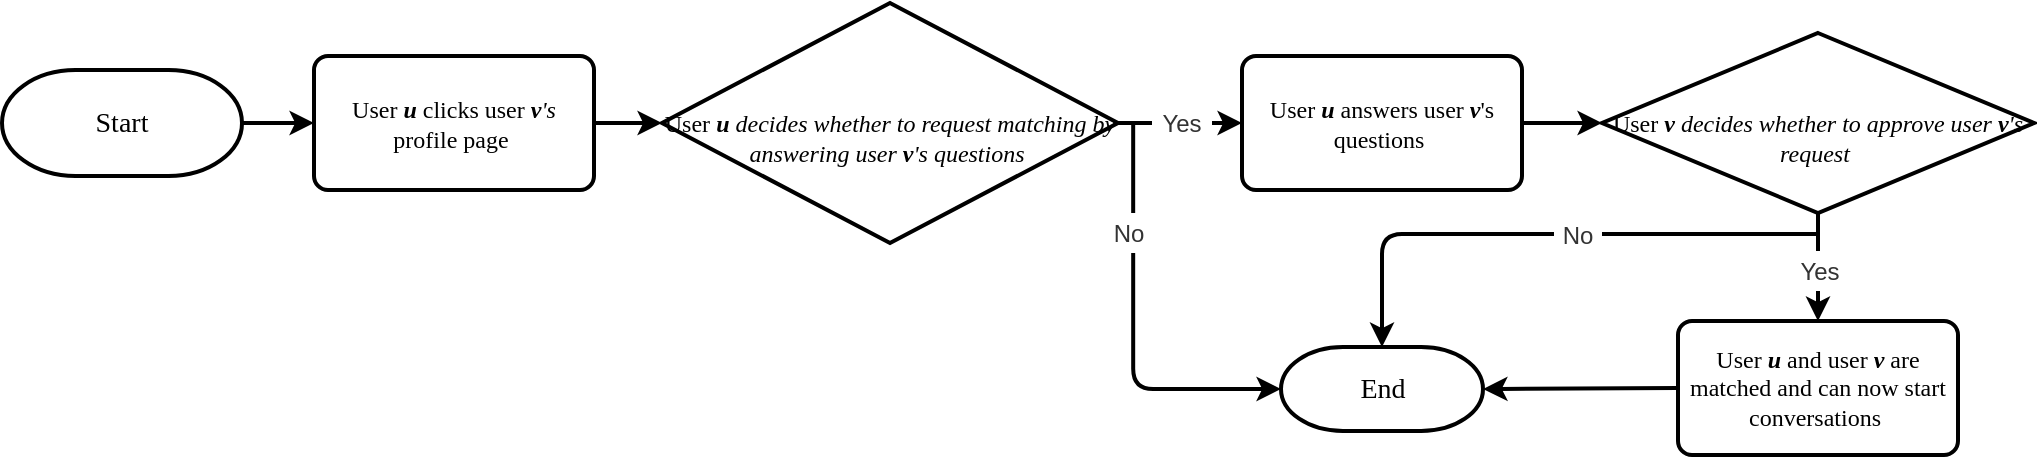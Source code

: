 <mxfile version="13.10.4" type="github">
  <diagram id="2JyxNNU_SRswKXaLaBT6" name="Page-1">
    <mxGraphModel dx="1206" dy="1129" grid="1" gridSize="10" guides="1" tooltips="1" connect="1" arrows="1" fold="1" page="1" pageScale="1" pageWidth="1100" pageHeight="850" math="0" shadow="0">
      <root>
        <mxCell id="0" />
        <mxCell id="1" parent="0" />
        <mxCell id="AbWWFxYWgRRFwNRDI_Oc-1" value="&lt;font style=&quot;font-size: 14px&quot; face=&quot;Georgia&quot;&gt;Start&lt;/font&gt;" style="strokeWidth=2;html=1;shape=mxgraph.flowchart.terminator;whiteSpace=wrap;" parent="1" vertex="1">
          <mxGeometry x="40" y="317" width="120" height="53" as="geometry" />
        </mxCell>
        <mxCell id="AbWWFxYWgRRFwNRDI_Oc-2" value="&lt;font face=&quot;Georgia&quot;&gt;User &lt;i&gt;&lt;b&gt;u&lt;/b&gt;&lt;/i&gt; clicks&amp;nbsp;&lt;/font&gt;&lt;span style=&quot;font-family: &amp;#34;georgia&amp;#34;&quot;&gt;user&amp;nbsp;&lt;/span&gt;&lt;i style=&quot;font-family: &amp;#34;georgia&amp;#34;&quot;&gt;&lt;b&gt;v&lt;/b&gt;&#39;s&lt;/i&gt;&lt;font face=&quot;Georgia&quot;&gt;&lt;br&gt;profile page&amp;nbsp;&lt;/font&gt;" style="rounded=1;whiteSpace=wrap;html=1;absoluteArcSize=1;arcSize=14;strokeWidth=2;" parent="1" vertex="1">
          <mxGeometry x="196" y="310" width="140" height="67" as="geometry" />
        </mxCell>
        <mxCell id="AbWWFxYWgRRFwNRDI_Oc-3" value="" style="endArrow=classic;html=1;exitX=1;exitY=0.5;exitDx=0;exitDy=0;exitPerimeter=0;strokeWidth=2;" parent="1" source="AbWWFxYWgRRFwNRDI_Oc-1" target="AbWWFxYWgRRFwNRDI_Oc-2" edge="1">
          <mxGeometry width="50" height="50" relative="1" as="geometry">
            <mxPoint x="228" y="513" as="sourcePoint" />
            <mxPoint x="278" y="463" as="targetPoint" />
          </mxGeometry>
        </mxCell>
        <mxCell id="5q_IAKNCsGFluqySmHJG-20" value="&lt;font face=&quot;Georgia&quot;&gt;&lt;br&gt;User &lt;i&gt;&lt;b&gt;u &lt;/b&gt;decides whether to request matching by answering user&amp;nbsp;&lt;b&gt;v&lt;/b&gt;&#39;s questions&lt;/i&gt;&amp;nbsp;&lt;/font&gt;" style="strokeWidth=2;html=1;shape=mxgraph.flowchart.decision;whiteSpace=wrap;" parent="1" vertex="1">
          <mxGeometry x="370" y="283.5" width="228" height="120" as="geometry" />
        </mxCell>
        <mxCell id="5q_IAKNCsGFluqySmHJG-32" value="" style="endArrow=classic;html=1;strokeWidth=2;exitX=1;exitY=0.5;exitDx=0;exitDy=0;exitPerimeter=0;" parent="1" source="5q_IAKNCsGFluqySmHJG-20" target="5q_IAKNCsGFluqySmHJG-42" edge="1">
          <mxGeometry width="50" height="50" relative="1" as="geometry">
            <mxPoint x="298" y="532" as="sourcePoint" />
            <mxPoint x="298" y="642" as="targetPoint" />
          </mxGeometry>
        </mxCell>
        <mxCell id="5q_IAKNCsGFluqySmHJG-33" value="&lt;font style=&quot;font-size: 14px&quot; face=&quot;Georgia&quot;&gt;End&lt;/font&gt;" style="strokeWidth=2;html=1;shape=mxgraph.flowchart.terminator;whiteSpace=wrap;" parent="1" vertex="1">
          <mxGeometry x="679.5" y="455.5" width="101" height="42" as="geometry" />
        </mxCell>
        <mxCell id="5q_IAKNCsGFluqySmHJG-34" value="" style="edgeStyle=segmentEdgeStyle;endArrow=classic;html=1;strokeWidth=2;exitX=1;exitY=0.5;exitDx=0;exitDy=0;exitPerimeter=0;entryX=0;entryY=0.5;entryDx=0;entryDy=0;entryPerimeter=0;" parent="1" target="5q_IAKNCsGFluqySmHJG-33" edge="1">
          <mxGeometry width="50" height="50" relative="1" as="geometry">
            <mxPoint x="605.588" y="344" as="sourcePoint" />
            <mxPoint x="686.765" y="471.059" as="targetPoint" />
            <Array as="points">
              <mxPoint x="606" y="477" />
            </Array>
          </mxGeometry>
        </mxCell>
        <mxCell id="5q_IAKNCsGFluqySmHJG-36" value="No" style="text;html=1;align=center;verticalAlign=middle;whiteSpace=wrap;rounded=0;shadow=0;fillColor=#FFFFFF;strokeColor=none;fontColor=#333333;" parent="1" vertex="1">
          <mxGeometry x="591" y="388.5" width="25" height="20" as="geometry" />
        </mxCell>
        <mxCell id="5q_IAKNCsGFluqySmHJG-40" value="Yes" style="text;html=1;align=center;verticalAlign=middle;whiteSpace=wrap;rounded=0;shadow=0;fillColor=#FFFFFF;strokeColor=none;fontColor=#333333;" parent="1" vertex="1">
          <mxGeometry x="615" y="333.5" width="30" height="20" as="geometry" />
        </mxCell>
        <mxCell id="5q_IAKNCsGFluqySmHJG-42" value="&lt;span style=&quot;font-family: &amp;#34;georgia&amp;#34;&quot;&gt;User&amp;nbsp;&lt;/span&gt;&lt;i style=&quot;font-family: &amp;#34;georgia&amp;#34;&quot;&gt;&lt;b&gt;u&lt;/b&gt;&lt;/i&gt;&lt;span style=&quot;font-family: &amp;#34;georgia&amp;#34;&quot;&gt;&amp;nbsp;answers user &lt;b&gt;&lt;i&gt;v&lt;/i&gt;&lt;/b&gt;&#39;s questions&amp;nbsp;&lt;/span&gt;" style="rounded=1;whiteSpace=wrap;html=1;absoluteArcSize=1;arcSize=14;strokeWidth=2;" parent="1" vertex="1">
          <mxGeometry x="660" y="310" width="140" height="67" as="geometry" />
        </mxCell>
        <mxCell id="5q_IAKNCsGFluqySmHJG-43" value="&lt;font face=&quot;Georgia&quot;&gt;&lt;br&gt;User &lt;i&gt;&lt;b&gt;v&amp;nbsp;&lt;/b&gt;decides whether to approve user&amp;nbsp;&lt;b&gt;v&lt;/b&gt;&#39;s request&lt;/i&gt;&amp;nbsp;&lt;/font&gt;" style="strokeWidth=2;html=1;shape=mxgraph.flowchart.decision;whiteSpace=wrap;" parent="1" vertex="1">
          <mxGeometry x="840" y="298.5" width="216" height="90" as="geometry" />
        </mxCell>
        <mxCell id="5q_IAKNCsGFluqySmHJG-45" value="" style="endArrow=classic;html=1;strokeWidth=2;exitX=1;exitY=0.5;exitDx=0;exitDy=0;" parent="1" source="5q_IAKNCsGFluqySmHJG-42" target="5q_IAKNCsGFluqySmHJG-43" edge="1">
          <mxGeometry width="50" height="50" relative="1" as="geometry">
            <mxPoint x="870" y="240" as="sourcePoint" />
            <mxPoint x="870" y="271.5" as="targetPoint" />
          </mxGeometry>
        </mxCell>
        <mxCell id="5q_IAKNCsGFluqySmHJG-53" value="" style="endArrow=classic;html=1;strokeWidth=2;exitX=0.5;exitY=1;exitDx=0;exitDy=0;exitPerimeter=0;" parent="1" source="5q_IAKNCsGFluqySmHJG-43" target="5q_IAKNCsGFluqySmHJG-59" edge="1">
          <mxGeometry width="50" height="50" relative="1" as="geometry">
            <mxPoint x="300" y="802" as="sourcePoint" />
            <mxPoint x="300" y="912" as="targetPoint" />
          </mxGeometry>
        </mxCell>
        <mxCell id="5q_IAKNCsGFluqySmHJG-55" value="" style="edgeStyle=segmentEdgeStyle;endArrow=classic;html=1;strokeWidth=2;" parent="1" target="5q_IAKNCsGFluqySmHJG-33" edge="1">
          <mxGeometry width="50" height="50" relative="1" as="geometry">
            <mxPoint x="948" y="399" as="sourcePoint" />
            <mxPoint x="458" y="688.5" as="targetPoint" />
          </mxGeometry>
        </mxCell>
        <mxCell id="5q_IAKNCsGFluqySmHJG-56" value="No" style="text;html=1;align=center;verticalAlign=middle;whiteSpace=wrap;rounded=0;shadow=0;fillColor=#FFFFFF;strokeColor=none;fontColor=#333333;" parent="1" vertex="1">
          <mxGeometry x="816" y="389.5" width="24" height="20" as="geometry" />
        </mxCell>
        <mxCell id="5q_IAKNCsGFluqySmHJG-57" value="Yes" style="text;html=1;align=center;verticalAlign=middle;whiteSpace=wrap;rounded=0;shadow=0;fillColor=#FFFFFF;strokeColor=none;fontColor=#333333;" parent="1" vertex="1">
          <mxGeometry x="934" y="407.5" width="30" height="20" as="geometry" />
        </mxCell>
        <mxCell id="5q_IAKNCsGFluqySmHJG-59" value="&lt;span style=&quot;font-family: &amp;#34;georgia&amp;#34;&quot;&gt;User&amp;nbsp;&lt;/span&gt;&lt;i style=&quot;font-family: &amp;#34;georgia&amp;#34;&quot;&gt;&lt;b&gt;u&lt;/b&gt;&lt;/i&gt;&lt;span style=&quot;font-family: &amp;#34;georgia&amp;#34;&quot;&gt;&amp;nbsp;and user &lt;b style=&quot;font-style: italic&quot;&gt;v &lt;/b&gt;are matched and&amp;nbsp;can now start conversations&amp;nbsp;&lt;/span&gt;" style="rounded=1;whiteSpace=wrap;html=1;absoluteArcSize=1;arcSize=14;strokeWidth=2;" parent="1" vertex="1">
          <mxGeometry x="878" y="442.5" width="140" height="67" as="geometry" />
        </mxCell>
        <mxCell id="vZsySjs4BcU3_6OIrPdt-3" value="" style="endArrow=classic;html=1;exitX=1;exitY=0.5;exitDx=0;exitDy=0;strokeWidth=2;" parent="1" source="AbWWFxYWgRRFwNRDI_Oc-2" target="5q_IAKNCsGFluqySmHJG-20" edge="1">
          <mxGeometry width="50" height="50" relative="1" as="geometry">
            <mxPoint x="298.5" y="377" as="sourcePoint" />
            <mxPoint x="298.5" y="404" as="targetPoint" />
          </mxGeometry>
        </mxCell>
        <mxCell id="ypIUd0HdOb5FyQY_9b5Q-1" value="" style="endArrow=classic;html=1;strokeWidth=2;entryX=1;entryY=0.5;entryDx=0;entryDy=0;entryPerimeter=0;exitX=0;exitY=0.5;exitDx=0;exitDy=0;" parent="1" source="5q_IAKNCsGFluqySmHJG-59" target="5q_IAKNCsGFluqySmHJG-33" edge="1">
          <mxGeometry width="50" height="50" relative="1" as="geometry">
            <mxPoint x="850" y="490" as="sourcePoint" />
            <mxPoint x="850" y="353.5" as="targetPoint" />
          </mxGeometry>
        </mxCell>
      </root>
    </mxGraphModel>
  </diagram>
</mxfile>
